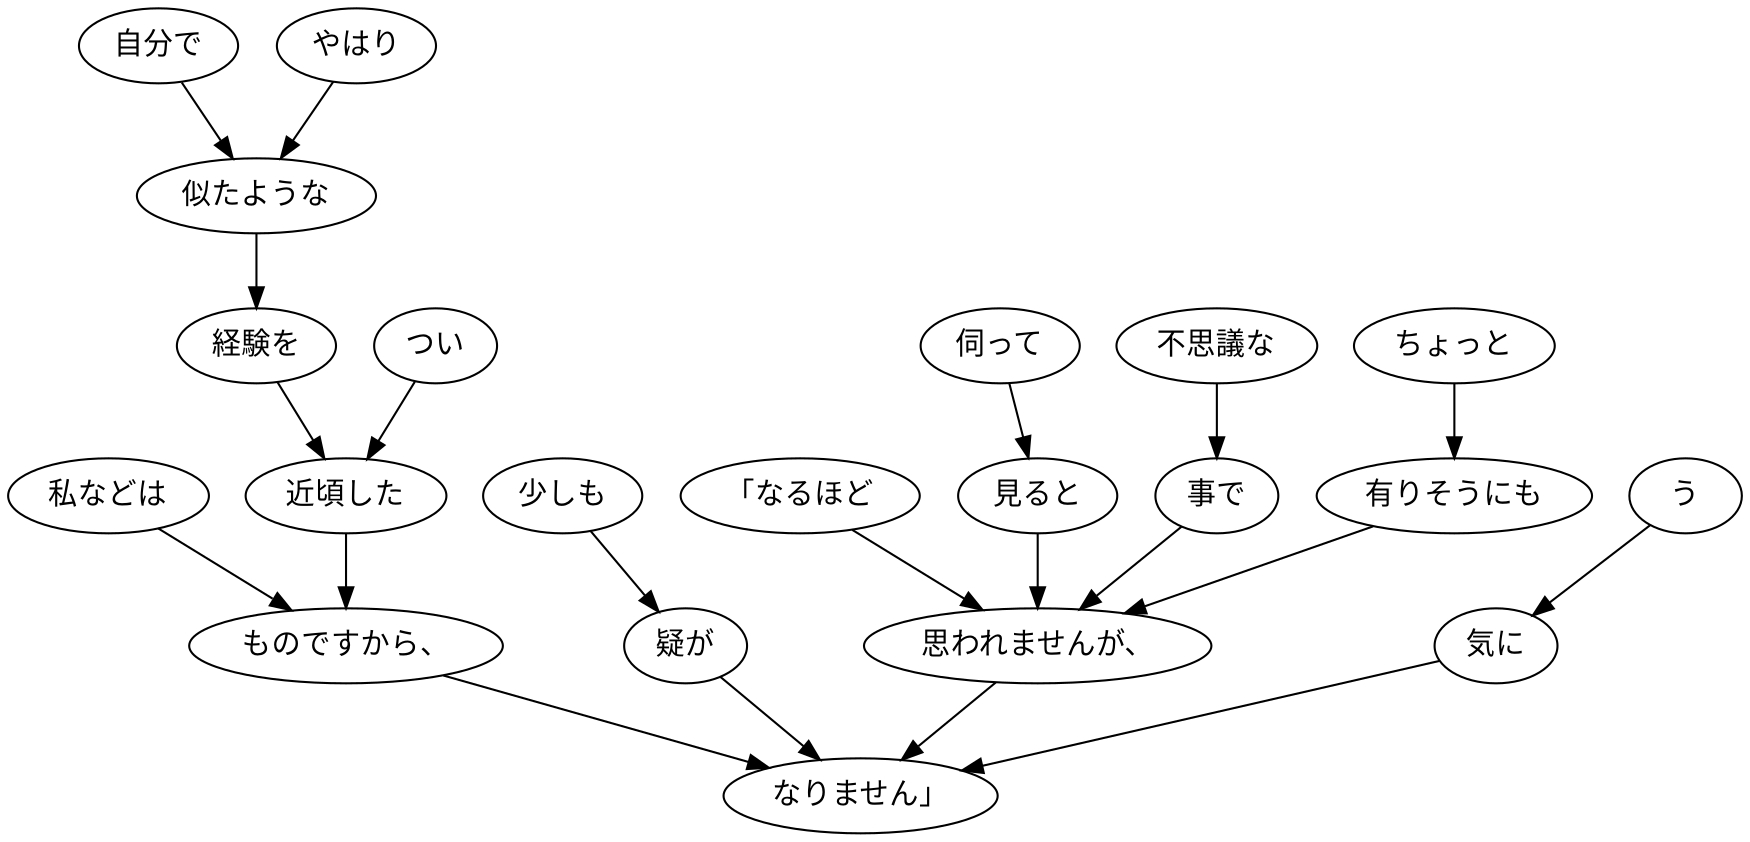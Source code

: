 digraph graph1102 {
	node0 [label="「なるほど"];
	node1 [label="伺って"];
	node2 [label="見ると"];
	node3 [label="不思議な"];
	node4 [label="事で"];
	node5 [label="ちょっと"];
	node6 [label="有りそうにも"];
	node7 [label="思われませんが、"];
	node8 [label="私などは"];
	node9 [label="自分で"];
	node10 [label="やはり"];
	node11 [label="似たような"];
	node12 [label="経験を"];
	node13 [label="つい"];
	node14 [label="近頃した"];
	node15 [label="ものですから、"];
	node16 [label="少しも"];
	node17 [label="疑が"];
	node18 [label="う"];
	node19 [label="気に"];
	node20 [label="なりません」"];
	node0 -> node7;
	node1 -> node2;
	node2 -> node7;
	node3 -> node4;
	node4 -> node7;
	node5 -> node6;
	node6 -> node7;
	node7 -> node20;
	node8 -> node15;
	node9 -> node11;
	node10 -> node11;
	node11 -> node12;
	node12 -> node14;
	node13 -> node14;
	node14 -> node15;
	node15 -> node20;
	node16 -> node17;
	node17 -> node20;
	node18 -> node19;
	node19 -> node20;
}
